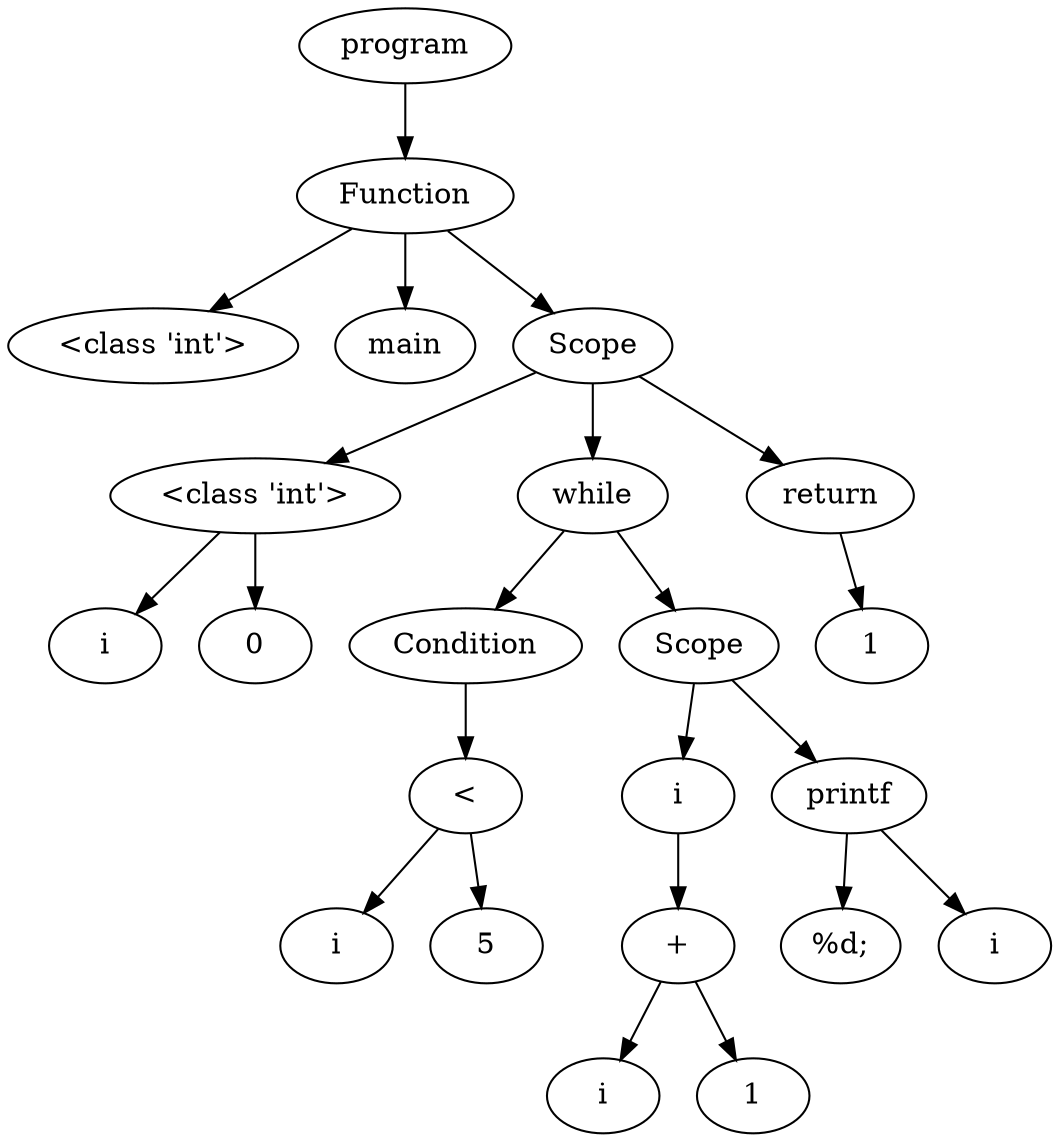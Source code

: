 digraph G { 
"<AST.AST object at 0x000001DDE4FDBC40> (0)"[label="program"]
"<AST.ASTFunction object at 0x000001DDE4FDB550> (1)"[label="Function"]
"<AST.AST object at 0x000001DDE4FDBC40> (0)"->"<AST.ASTFunction object at 0x000001DDE4FDB550> (1)"
"<AST.ASTFunction object at 0x000001DDE4FDB550> (1)"[label="Function"]
"<AST.ASTDataType object at 0x000001DDE4FDBAC0> (2)"[label="<class 'int'>"]
"<AST.ASTFunction object at 0x000001DDE4FDB550> (1)"->"<AST.ASTDataType object at 0x000001DDE4FDBAC0> (2)"
"<AST.ASTFunctionName object at 0x000001DDE4FD4B20> (2)"[label="main"]
"<AST.ASTFunction object at 0x000001DDE4FDB550> (1)"->"<AST.ASTFunctionName object at 0x000001DDE4FD4B20> (2)"
"<AST.ASTScope object at 0x000001DDE4FD42B0> (2)"[label="Scope"]
"<AST.ASTFunction object at 0x000001DDE4FDB550> (1)"->"<AST.ASTScope object at 0x000001DDE4FD42B0> (2)"
"<AST.ASTScope object at 0x000001DDE4FD42B0> (2)"[label="Scope"]
"<AST.ASTDataType object at 0x000001DDE4FDBB20> (3)"[label="<class 'int'>"]
"<AST.ASTScope object at 0x000001DDE4FD42B0> (2)"->"<AST.ASTDataType object at 0x000001DDE4FDBB20> (3)"
"<AST.ASTDataType object at 0x000001DDE4FDBB20> (3)"[label="<class 'int'>"]
"<AST.ASTVariable object at 0x000001DDE4FDBA90> (4)"[label="i"]
"<AST.ASTDataType object at 0x000001DDE4FDBB20> (3)"->"<AST.ASTVariable object at 0x000001DDE4FDBA90> (4)"
"<AST.ASTInt object at 0x000001DDE4FDBE20> (4)"[label="0"]
"<AST.ASTDataType object at 0x000001DDE4FDBB20> (3)"->"<AST.ASTInt object at 0x000001DDE4FDBE20> (4)"
"<AST.ASTWhile object at 0x000001DDE4FDB850> (3)"[label="while"]
"<AST.ASTScope object at 0x000001DDE4FD42B0> (2)"->"<AST.ASTWhile object at 0x000001DDE4FDB850> (3)"
"<AST.ASTWhile object at 0x000001DDE4FDB850> (3)"[label="while"]
"<AST.ASTCondition object at 0x000001DDE4FDB880> (4)"[label="Condition"]
"<AST.ASTWhile object at 0x000001DDE4FDB850> (3)"->"<AST.ASTCondition object at 0x000001DDE4FDB880> (4)"
"<AST.ASTCondition object at 0x000001DDE4FDB880> (4)"[label="Condition"]
"<AST.ASTOperator object at 0x000001DDE4FDB9D0> (5)"[label="<"]
"<AST.ASTCondition object at 0x000001DDE4FDB880> (4)"->"<AST.ASTOperator object at 0x000001DDE4FDB9D0> (5)"
"<AST.ASTOperator object at 0x000001DDE4FDB9D0> (5)"[label="<"]
"<AST.ASTVariable object at 0x000001DDE4FDBA00> (6)"[label="i"]
"<AST.ASTOperator object at 0x000001DDE4FDB9D0> (5)"->"<AST.ASTVariable object at 0x000001DDE4FDBA00> (6)"
"<AST.ASTInt object at 0x000001DDE4FDBA30> (6)"[label="5"]
"<AST.ASTOperator object at 0x000001DDE4FDB9D0> (5)"->"<AST.ASTInt object at 0x000001DDE4FDBA30> (6)"
"<AST.ASTScope object at 0x000001DDE4FDB100> (4)"[label="Scope"]
"<AST.ASTWhile object at 0x000001DDE4FDB850> (3)"->"<AST.ASTScope object at 0x000001DDE4FDB100> (4)"
"<AST.ASTScope object at 0x000001DDE4FDB100> (4)"[label="Scope"]
"<AST.ASTVariable object at 0x000001DDE4FDBFD0> (5)"[label="i"]
"<AST.ASTScope object at 0x000001DDE4FDB100> (4)"->"<AST.ASTVariable object at 0x000001DDE4FDBFD0> (5)"
"<AST.ASTVariable object at 0x000001DDE4FDBFD0> (5)"[label="i"]
"<AST.ASTOperator object at 0x000001DDE4FDB670> (6)"[label="+"]
"<AST.ASTVariable object at 0x000001DDE4FDBFD0> (5)"->"<AST.ASTOperator object at 0x000001DDE4FDB670> (6)"
"<AST.ASTOperator object at 0x000001DDE4FDB670> (6)"[label="+"]
"<AST.ASTVariable object at 0x000001DDE4FDBD00> (7)"[label="i"]
"<AST.ASTOperator object at 0x000001DDE4FDB670> (6)"->"<AST.ASTVariable object at 0x000001DDE4FDBD00> (7)"
"<AST.ASTInt object at 0x000001DDE4FDBEB0> (7)"[label="1"]
"<AST.ASTOperator object at 0x000001DDE4FDB670> (6)"->"<AST.ASTInt object at 0x000001DDE4FDBEB0> (7)"
"<AST.ASTPrintf object at 0x000001DDE4FDBDC0> (5)"[label="printf"]
"<AST.ASTScope object at 0x000001DDE4FDB100> (4)"->"<AST.ASTPrintf object at 0x000001DDE4FDBDC0> (5)"
"<AST.ASTPrintf object at 0x000001DDE4FDBDC0> (5)"[label="printf"]
"<AST.ASTText object at 0x000001DDE4FDBCA0> (6)"[label="%d;"]
"<AST.ASTPrintf object at 0x000001DDE4FDBDC0> (5)"->"<AST.ASTText object at 0x000001DDE4FDBCA0> (6)"
"<AST.ASTVariable object at 0x000001DDE4FDBF40> (6)"[label="i"]
"<AST.ASTPrintf object at 0x000001DDE4FDBDC0> (5)"->"<AST.ASTVariable object at 0x000001DDE4FDBF40> (6)"
"<AST.ASTReturn object at 0x000001DDE4FDB6D0> (3)"[label="return"]
"<AST.ASTScope object at 0x000001DDE4FD42B0> (2)"->"<AST.ASTReturn object at 0x000001DDE4FDB6D0> (3)"
"<AST.ASTReturn object at 0x000001DDE4FDB6D0> (3)"[label="return"]
"<AST.ASTInt object at 0x000001DDE4FDBF70> (4)"[label="1"]
"<AST.ASTReturn object at 0x000001DDE4FDB6D0> (3)"->"<AST.ASTInt object at 0x000001DDE4FDBF70> (4)"
}
